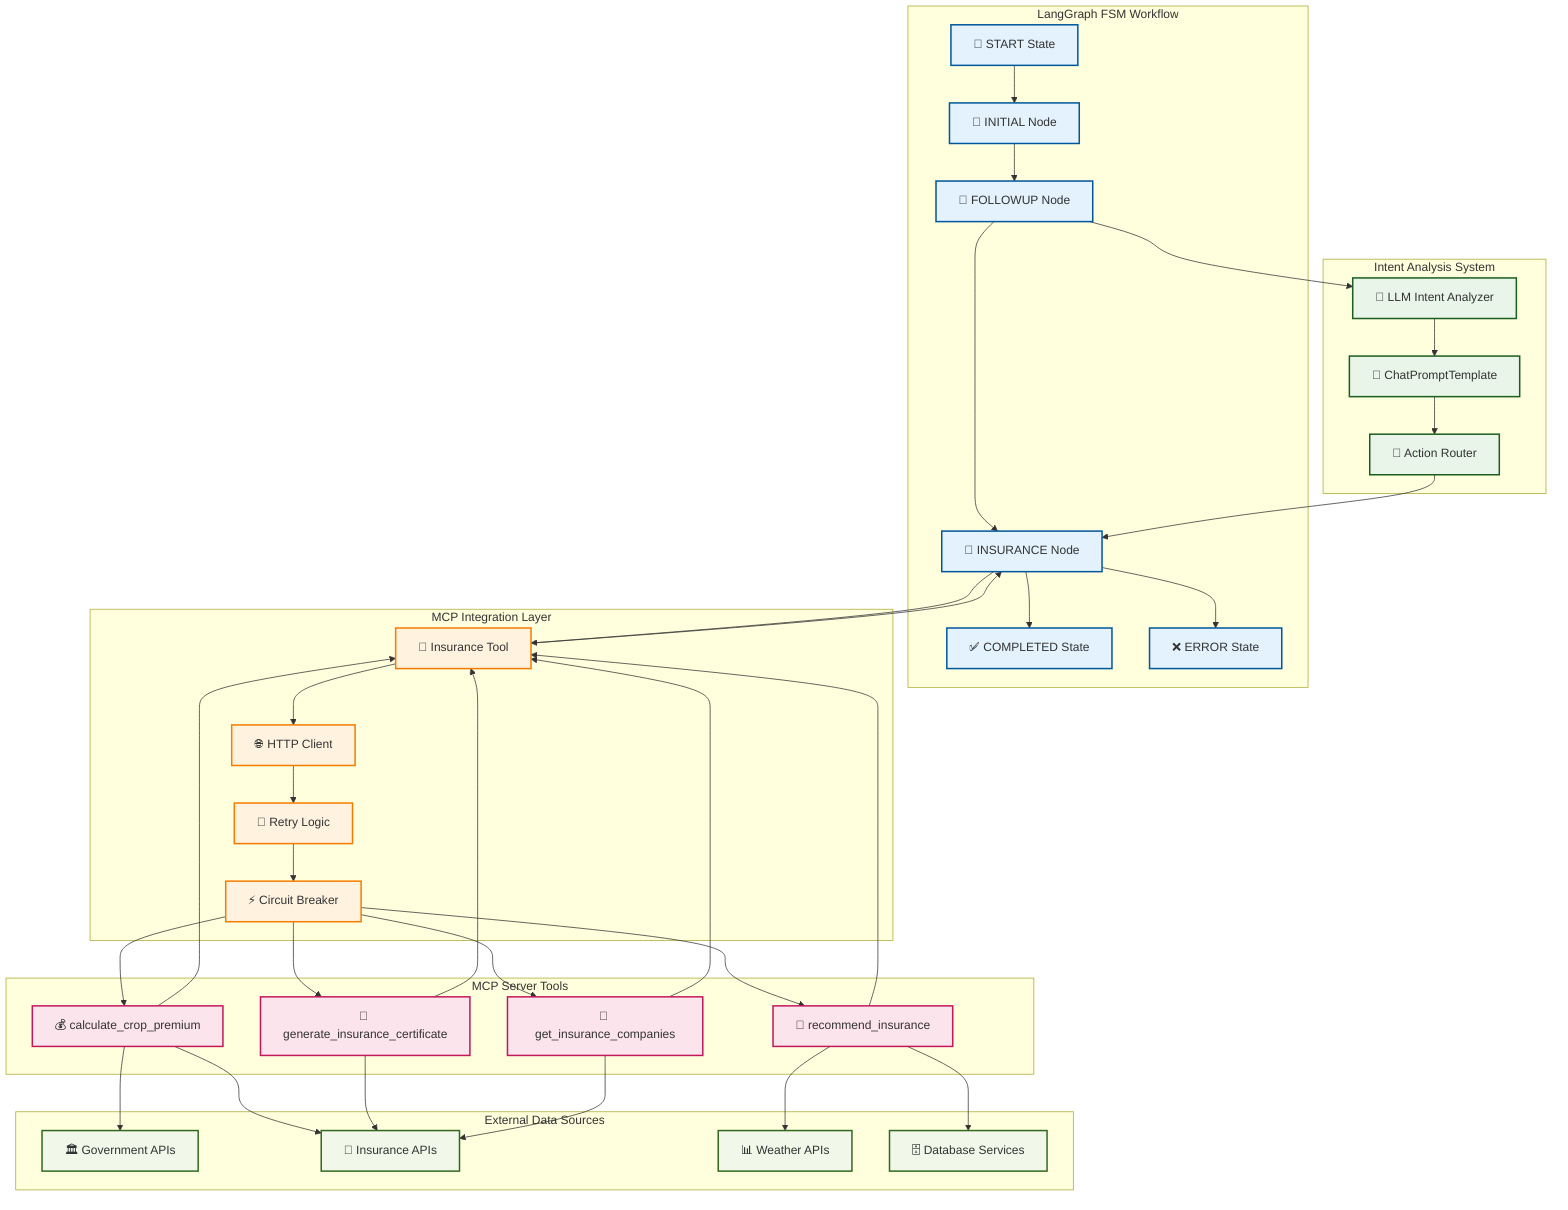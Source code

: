 graph TB
    subgraph "LangGraph FSM Workflow"
        A[🎯 START State]
        B[🔄 INITIAL Node]
        C[🔄 FOLLOWUP Node]
        D[🏦 INSURANCE Node]
        E[✅ COMPLETED State]
        F[❌ ERROR State]
    end
    
    subgraph "Intent Analysis System"
        G[🧠 LLM Intent Analyzer]
        H[📝 ChatPromptTemplate]
        I[🎯 Action Router]
    end
    
    subgraph "MCP Integration Layer"
        J[🔧 Insurance Tool]
        K[🌐 HTTP Client]
        L[🔄 Retry Logic]
        M[⚡ Circuit Breaker]
    end
    
    subgraph "MCP Server Tools"
        N[💰 calculate_crop_premium]
        O[📄 generate_insurance_certificate]
        P[🏢 get_insurance_companies]
        Q[🎯 recommend_insurance]
    end
    
    subgraph "External Data Sources"
        R[🏛️ Government APIs]
        S[🏢 Insurance APIs]
        T[📊 Weather APIs]
        U[🗄️ Database Services]
    end
    
    %% LangGraph Flow
    A --> B
    B --> C
    C --> D
    D --> E
    D --> F
    
    %% Intent Analysis
    C --> G
    G --> H
    H --> I
    I --> D
    
    %% MCP Integration
    D --> J
    J --> K
    K --> L
    L --> M
    
    %% MCP Tools
    M --> N
    M --> O
    M --> P
    M --> Q
    
    %% External Data
    N --> R
    N --> S
    O --> S
    P --> S
    Q --> T
    Q --> U
    
    %% Response Flow
    N --> J
    O --> J
    P --> J
    Q --> J
    
    J --> D
    
    %% Styling
    classDef langgraphState fill:#e3f2fd,stroke:#01579b,stroke-width:2px
    classDef intentSystem fill:#e8f5e8,stroke:#1b5e20,stroke-width:2px
    classDef mcpIntegration fill:#fff3e0,stroke:#f57c00,stroke-width:2px
    classDef mcpTools fill:#fce4ec,stroke:#c2185b,stroke-width:2px
    classDef externalData fill:#f1f8e9,stroke:#33691e,stroke-width:2px
    
    class A,B,C,D,E,F langgraphState
    class G,H,I intentSystem
    class J,K,L,M mcpIntegration
    class N,O,P,Q mcpTools
    class R,S,T,U externalData